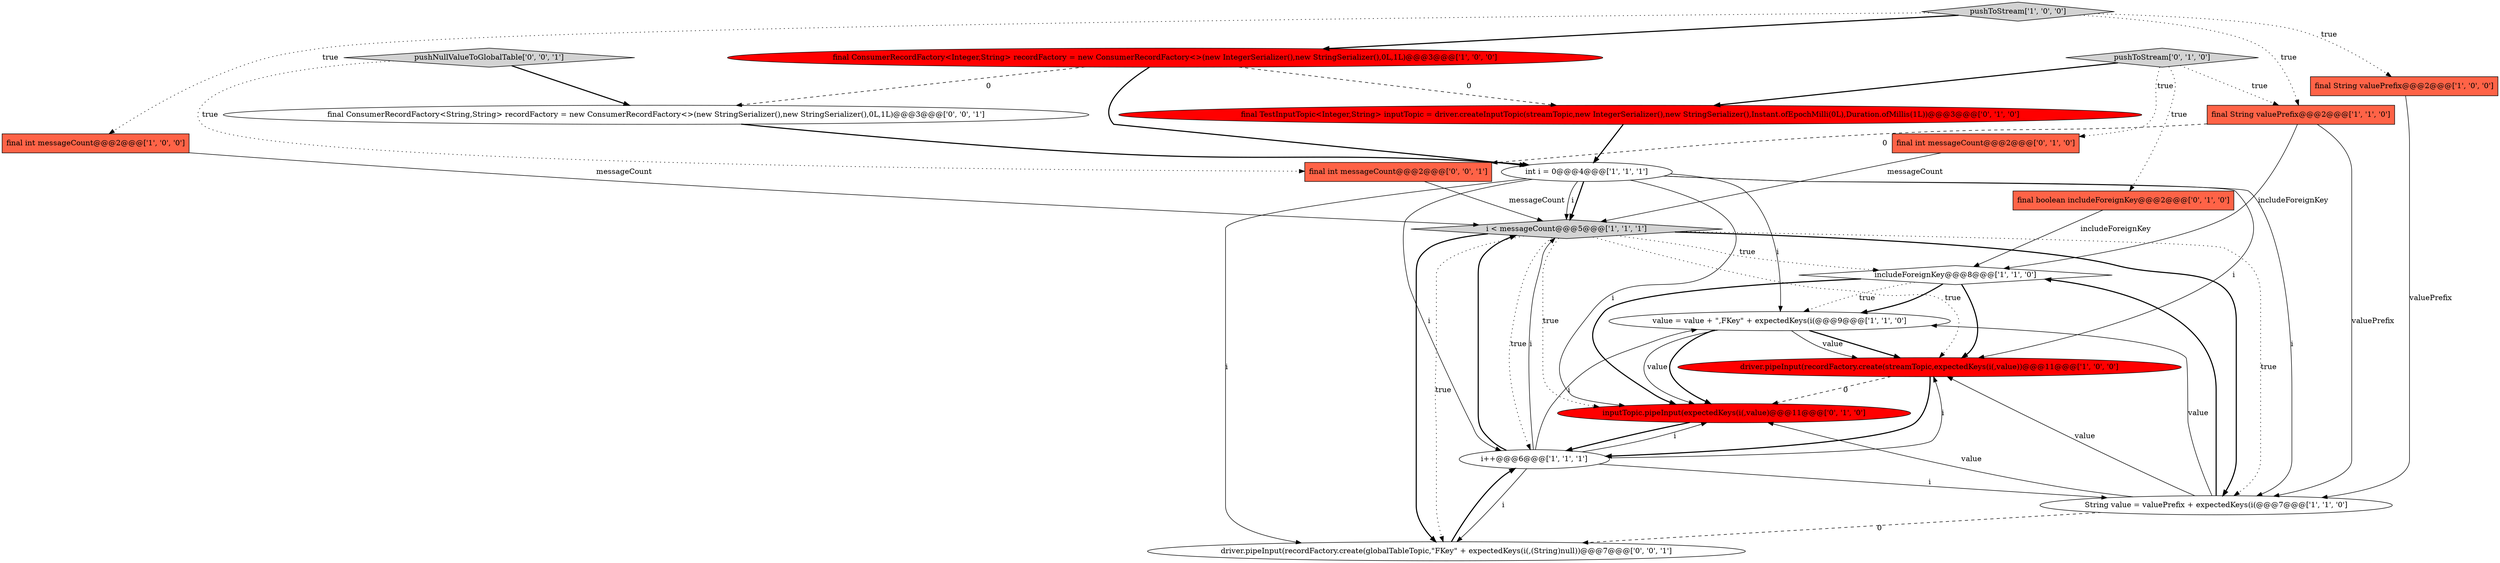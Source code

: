 digraph {
14 [style = filled, label = "final int messageCount@@@2@@@['0', '1', '0']", fillcolor = tomato, shape = box image = "AAA0AAABBB2BBB"];
10 [style = filled, label = "includeForeignKey@@@8@@@['1', '1', '0']", fillcolor = white, shape = diamond image = "AAA0AAABBB1BBB"];
8 [style = filled, label = "final String valuePrefix@@@2@@@['1', '1', '0']", fillcolor = tomato, shape = box image = "AAA0AAABBB1BBB"];
16 [style = filled, label = "final TestInputTopic<Integer,String> inputTopic = driver.createInputTopic(streamTopic,new IntegerSerializer(),new StringSerializer(),Instant.ofEpochMilli(0L),Duration.ofMillis(1L))@@@3@@@['0', '1', '0']", fillcolor = red, shape = ellipse image = "AAA1AAABBB2BBB"];
0 [style = filled, label = "value = value + \",FKey\" + expectedKeys(i(@@@9@@@['1', '1', '0']", fillcolor = white, shape = ellipse image = "AAA0AAABBB1BBB"];
5 [style = filled, label = "final String valuePrefix@@@2@@@['1', '0', '0']", fillcolor = tomato, shape = box image = "AAA0AAABBB1BBB"];
19 [style = filled, label = "driver.pipeInput(recordFactory.create(globalTableTopic,\"FKey\" + expectedKeys(i(,(String)null))@@@7@@@['0', '0', '1']", fillcolor = white, shape = ellipse image = "AAA0AAABBB3BBB"];
2 [style = filled, label = "final int messageCount@@@2@@@['1', '0', '0']", fillcolor = tomato, shape = box image = "AAA0AAABBB1BBB"];
17 [style = filled, label = "pushNullValueToGlobalTable['0', '0', '1']", fillcolor = lightgray, shape = diamond image = "AAA0AAABBB3BBB"];
1 [style = filled, label = "driver.pipeInput(recordFactory.create(streamTopic,expectedKeys(i(,value))@@@11@@@['1', '0', '0']", fillcolor = red, shape = ellipse image = "AAA1AAABBB1BBB"];
15 [style = filled, label = "inputTopic.pipeInput(expectedKeys(i(,value)@@@11@@@['0', '1', '0']", fillcolor = red, shape = ellipse image = "AAA1AAABBB2BBB"];
6 [style = filled, label = "final ConsumerRecordFactory<Integer,String> recordFactory = new ConsumerRecordFactory<>(new IntegerSerializer(),new StringSerializer(),0L,1L)@@@3@@@['1', '0', '0']", fillcolor = red, shape = ellipse image = "AAA1AAABBB1BBB"];
3 [style = filled, label = "pushToStream['1', '0', '0']", fillcolor = lightgray, shape = diamond image = "AAA0AAABBB1BBB"];
4 [style = filled, label = "i < messageCount@@@5@@@['1', '1', '1']", fillcolor = lightgray, shape = diamond image = "AAA0AAABBB1BBB"];
11 [style = filled, label = "i++@@@6@@@['1', '1', '1']", fillcolor = white, shape = ellipse image = "AAA0AAABBB1BBB"];
9 [style = filled, label = "int i = 0@@@4@@@['1', '1', '1']", fillcolor = white, shape = ellipse image = "AAA0AAABBB1BBB"];
7 [style = filled, label = "String value = valuePrefix + expectedKeys(i(@@@7@@@['1', '1', '0']", fillcolor = white, shape = ellipse image = "AAA0AAABBB1BBB"];
13 [style = filled, label = "final boolean includeForeignKey@@@2@@@['0', '1', '0']", fillcolor = tomato, shape = box image = "AAA0AAABBB2BBB"];
18 [style = filled, label = "final ConsumerRecordFactory<String,String> recordFactory = new ConsumerRecordFactory<>(new StringSerializer(),new StringSerializer(),0L,1L)@@@3@@@['0', '0', '1']", fillcolor = white, shape = ellipse image = "AAA0AAABBB3BBB"];
12 [style = filled, label = "pushToStream['0', '1', '0']", fillcolor = lightgray, shape = diamond image = "AAA0AAABBB2BBB"];
20 [style = filled, label = "final int messageCount@@@2@@@['0', '0', '1']", fillcolor = tomato, shape = box image = "AAA0AAABBB3BBB"];
9->0 [style = solid, label="i"];
17->20 [style = dotted, label="true"];
10->15 [style = bold, label=""];
11->4 [style = solid, label="i"];
4->1 [style = dotted, label="true"];
7->10 [style = bold, label=""];
4->10 [style = dotted, label="true"];
12->8 [style = dotted, label="true"];
3->2 [style = dotted, label="true"];
1->15 [style = dashed, label="0"];
9->4 [style = bold, label=""];
11->4 [style = bold, label=""];
11->1 [style = solid, label="i"];
4->19 [style = bold, label=""];
2->4 [style = solid, label="messageCount"];
8->20 [style = dashed, label="0"];
7->0 [style = solid, label="value"];
4->11 [style = dotted, label="true"];
4->7 [style = dotted, label="true"];
3->6 [style = bold, label=""];
11->7 [style = solid, label="i"];
19->11 [style = bold, label=""];
12->16 [style = bold, label=""];
4->15 [style = dotted, label="true"];
9->1 [style = solid, label="i"];
20->4 [style = solid, label="messageCount"];
11->15 [style = solid, label="i"];
9->15 [style = solid, label="i"];
4->7 [style = bold, label=""];
0->15 [style = bold, label=""];
1->11 [style = bold, label=""];
6->18 [style = dashed, label="0"];
9->11 [style = solid, label="i"];
12->14 [style = dotted, label="true"];
8->10 [style = solid, label="includeForeignKey"];
12->13 [style = dotted, label="true"];
3->5 [style = dotted, label="true"];
6->16 [style = dashed, label="0"];
15->11 [style = bold, label=""];
9->19 [style = solid, label="i"];
7->19 [style = dashed, label="0"];
0->1 [style = bold, label=""];
13->10 [style = solid, label="includeForeignKey"];
11->19 [style = solid, label="i"];
10->0 [style = bold, label=""];
5->7 [style = solid, label="valuePrefix"];
18->9 [style = bold, label=""];
10->0 [style = dotted, label="true"];
0->1 [style = solid, label="value"];
9->7 [style = solid, label="i"];
14->4 [style = solid, label="messageCount"];
6->9 [style = bold, label=""];
9->4 [style = solid, label="i"];
11->0 [style = solid, label="i"];
8->7 [style = solid, label="valuePrefix"];
0->15 [style = solid, label="value"];
10->1 [style = bold, label=""];
3->8 [style = dotted, label="true"];
7->15 [style = solid, label="value"];
16->9 [style = bold, label=""];
17->18 [style = bold, label=""];
7->1 [style = solid, label="value"];
4->19 [style = dotted, label="true"];
}
